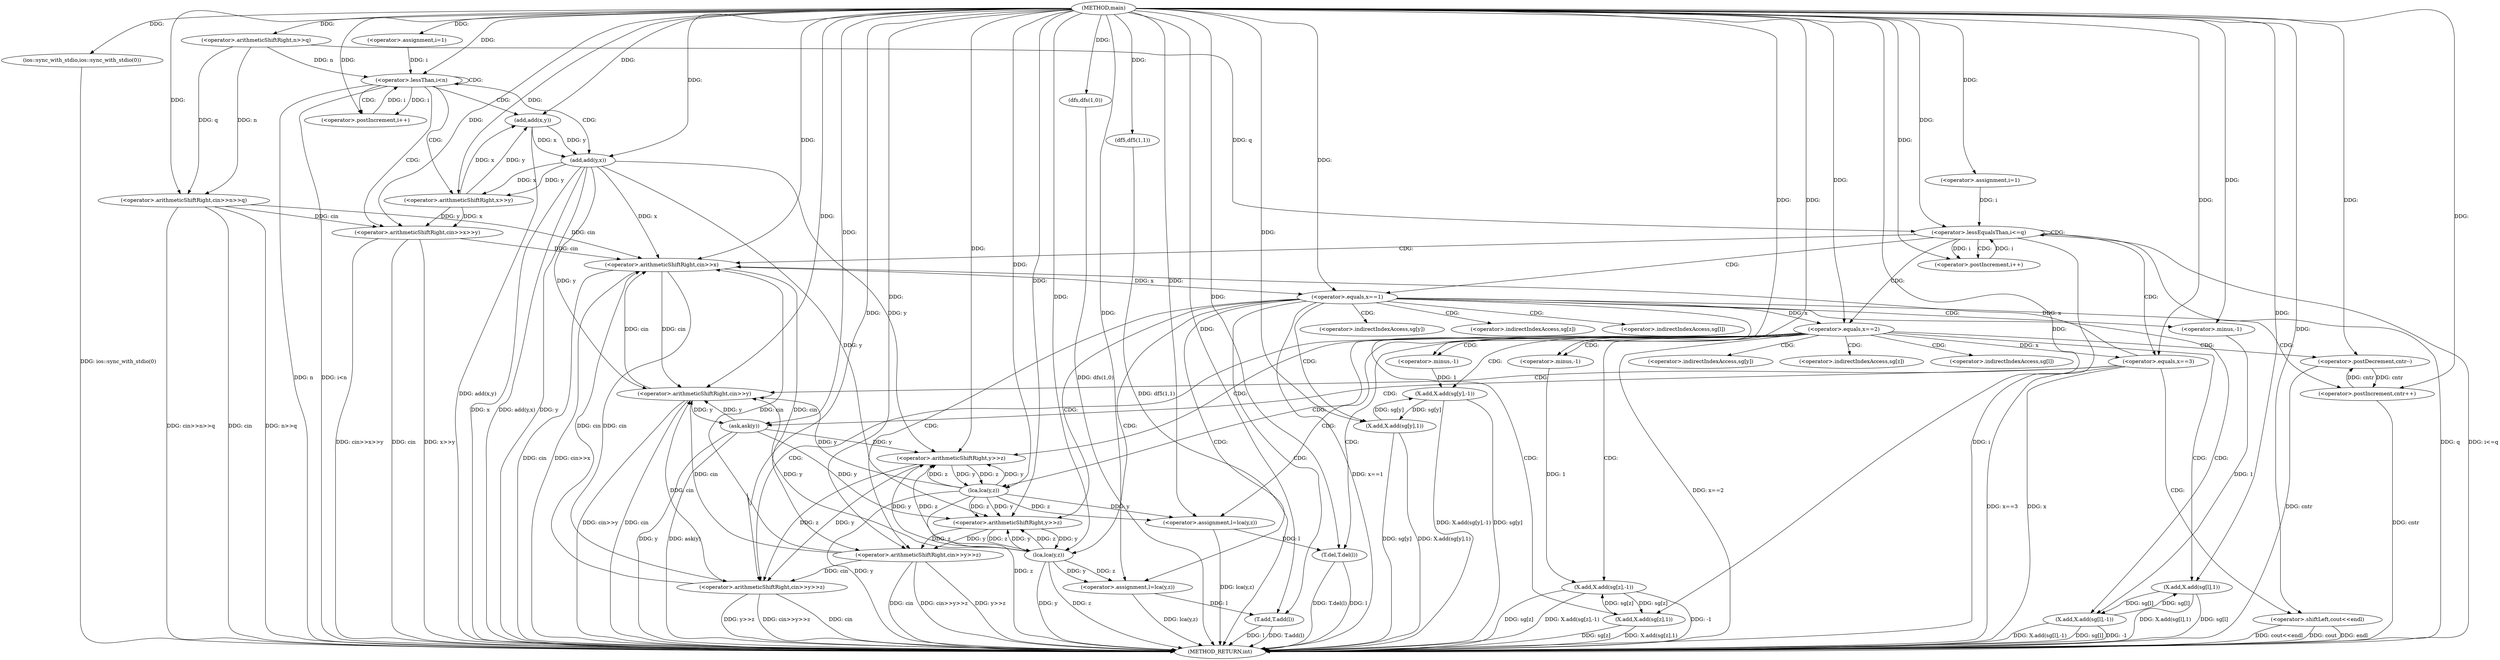 digraph "main" {  
"1000825" [label = "(METHOD,main)" ]
"1000975" [label = "(METHOD_RETURN,int)" ]
"1000827" [label = "(ios::sync_with_stdio,ios::sync_with_stdio(0))" ]
"1000829" [label = "(<operator>.arithmeticShiftRight,cin>>n>>q)" ]
"1000836" [label = "(<operator>.assignment,i=1)" ]
"1000839" [label = "(<operator>.lessThan,i<n)" ]
"1000842" [label = "(<operator>.postIncrement,i++)" ]
"1000860" [label = "(dfs,dfs(1,0))" ]
"1000863" [label = "(df5,df5(1,1))" ]
"1000868" [label = "(<operator>.assignment,i=1)" ]
"1000871" [label = "(<operator>.lessEqualsThan,i<=q)" ]
"1000874" [label = "(<operator>.postIncrement,i++)" ]
"1000831" [label = "(<operator>.arithmeticShiftRight,n>>q)" ]
"1000847" [label = "(<operator>.arithmeticShiftRight,cin>>x>>y)" ]
"1000880" [label = "(<operator>.arithmeticShiftRight,cin>>x)" ]
"1000853" [label = "(add,add(x,y))" ]
"1000856" [label = "(add,add(y,x))" ]
"1000884" [label = "(<operator>.equals,x==1)" ]
"1000923" [label = "(<operator>.equals,x==2)" ]
"1000963" [label = "(<operator>.equals,x==3)" ]
"1000849" [label = "(<operator>.arithmeticShiftRight,x>>y)" ]
"1000888" [label = "(<operator>.arithmeticShiftRight,cin>>y>>z)" ]
"1000894" [label = "(<operator>.assignment,l=lca(y,z))" ]
"1000917" [label = "(T.add,T.add(l))" ]
"1000920" [label = "(<operator>.postIncrement,cntr++)" ]
"1000927" [label = "(<operator>.arithmeticShiftRight,cin>>y>>z)" ]
"1000933" [label = "(<operator>.assignment,l=lca(y,z))" ]
"1000957" [label = "(T.del,T.del(l))" ]
"1000960" [label = "(<operator>.postDecrement,cntr--)" ]
"1000967" [label = "(<operator>.arithmeticShiftRight,cin>>y)" ]
"1000970" [label = "(ask,ask(y))" ]
"1000972" [label = "(<operator>.shiftLeft,cout<<endl)" ]
"1000900" [label = "(X.add,X.add(sg[y],1))" ]
"1000939" [label = "(X.add,X.add(sg[y],-1))" ]
"1000890" [label = "(<operator>.arithmeticShiftRight,y>>z)" ]
"1000896" [label = "(lca,lca(y,z))" ]
"1000906" [label = "(X.add,X.add(sg[z],1))" ]
"1000911" [label = "(X.add,X.add(sg[l],-1))" ]
"1000929" [label = "(<operator>.arithmeticShiftRight,y>>z)" ]
"1000935" [label = "(lca,lca(y,z))" ]
"1000946" [label = "(X.add,X.add(sg[z],-1))" ]
"1000952" [label = "(X.add,X.add(sg[l],1))" ]
"1000943" [label = "(<operator>.minus,-1)" ]
"1000915" [label = "(<operator>.minus,-1)" ]
"1000950" [label = "(<operator>.minus,-1)" ]
"1000901" [label = "(<operator>.indirectIndexAccess,sg[y])" ]
"1000940" [label = "(<operator>.indirectIndexAccess,sg[y])" ]
"1000907" [label = "(<operator>.indirectIndexAccess,sg[z])" ]
"1000912" [label = "(<operator>.indirectIndexAccess,sg[l])" ]
"1000947" [label = "(<operator>.indirectIndexAccess,sg[z])" ]
"1000953" [label = "(<operator>.indirectIndexAccess,sg[l])" ]
  "1000827" -> "1000975"  [ label = "DDG: ios::sync_with_stdio(0)"] 
  "1000829" -> "1000975"  [ label = "DDG: cin"] 
  "1000829" -> "1000975"  [ label = "DDG: n>>q"] 
  "1000829" -> "1000975"  [ label = "DDG: cin>>n>>q"] 
  "1000839" -> "1000975"  [ label = "DDG: n"] 
  "1000839" -> "1000975"  [ label = "DDG: i<n"] 
  "1000860" -> "1000975"  [ label = "DDG: dfs(1,0)"] 
  "1000863" -> "1000975"  [ label = "DDG: df5(1,1)"] 
  "1000871" -> "1000975"  [ label = "DDG: i"] 
  "1000871" -> "1000975"  [ label = "DDG: q"] 
  "1000871" -> "1000975"  [ label = "DDG: i<=q"] 
  "1000880" -> "1000975"  [ label = "DDG: cin"] 
  "1000880" -> "1000975"  [ label = "DDG: cin>>x"] 
  "1000884" -> "1000975"  [ label = "DDG: x==1"] 
  "1000888" -> "1000975"  [ label = "DDG: cin"] 
  "1000888" -> "1000975"  [ label = "DDG: y>>z"] 
  "1000888" -> "1000975"  [ label = "DDG: cin>>y>>z"] 
  "1000896" -> "1000975"  [ label = "DDG: y"] 
  "1000896" -> "1000975"  [ label = "DDG: z"] 
  "1000894" -> "1000975"  [ label = "DDG: lca(y,z)"] 
  "1000900" -> "1000975"  [ label = "DDG: sg[y]"] 
  "1000900" -> "1000975"  [ label = "DDG: X.add(sg[y],1)"] 
  "1000906" -> "1000975"  [ label = "DDG: sg[z]"] 
  "1000906" -> "1000975"  [ label = "DDG: X.add(sg[z],1)"] 
  "1000911" -> "1000975"  [ label = "DDG: sg[l]"] 
  "1000911" -> "1000975"  [ label = "DDG: -1"] 
  "1000911" -> "1000975"  [ label = "DDG: X.add(sg[l],-1)"] 
  "1000917" -> "1000975"  [ label = "DDG: l"] 
  "1000917" -> "1000975"  [ label = "DDG: T.add(l)"] 
  "1000920" -> "1000975"  [ label = "DDG: cntr"] 
  "1000923" -> "1000975"  [ label = "DDG: x==2"] 
  "1000927" -> "1000975"  [ label = "DDG: cin"] 
  "1000927" -> "1000975"  [ label = "DDG: y>>z"] 
  "1000927" -> "1000975"  [ label = "DDG: cin>>y>>z"] 
  "1000935" -> "1000975"  [ label = "DDG: y"] 
  "1000935" -> "1000975"  [ label = "DDG: z"] 
  "1000933" -> "1000975"  [ label = "DDG: lca(y,z)"] 
  "1000939" -> "1000975"  [ label = "DDG: sg[y]"] 
  "1000939" -> "1000975"  [ label = "DDG: X.add(sg[y],-1)"] 
  "1000946" -> "1000975"  [ label = "DDG: sg[z]"] 
  "1000946" -> "1000975"  [ label = "DDG: -1"] 
  "1000946" -> "1000975"  [ label = "DDG: X.add(sg[z],-1)"] 
  "1000952" -> "1000975"  [ label = "DDG: sg[l]"] 
  "1000952" -> "1000975"  [ label = "DDG: X.add(sg[l],1)"] 
  "1000957" -> "1000975"  [ label = "DDG: l"] 
  "1000957" -> "1000975"  [ label = "DDG: T.del(l)"] 
  "1000960" -> "1000975"  [ label = "DDG: cntr"] 
  "1000963" -> "1000975"  [ label = "DDG: x"] 
  "1000963" -> "1000975"  [ label = "DDG: x==3"] 
  "1000967" -> "1000975"  [ label = "DDG: cin"] 
  "1000967" -> "1000975"  [ label = "DDG: cin>>y"] 
  "1000970" -> "1000975"  [ label = "DDG: y"] 
  "1000970" -> "1000975"  [ label = "DDG: ask(y)"] 
  "1000972" -> "1000975"  [ label = "DDG: endl"] 
  "1000972" -> "1000975"  [ label = "DDG: cout<<endl"] 
  "1000847" -> "1000975"  [ label = "DDG: cin"] 
  "1000847" -> "1000975"  [ label = "DDG: x>>y"] 
  "1000847" -> "1000975"  [ label = "DDG: cin>>x>>y"] 
  "1000853" -> "1000975"  [ label = "DDG: add(x,y)"] 
  "1000856" -> "1000975"  [ label = "DDG: y"] 
  "1000856" -> "1000975"  [ label = "DDG: x"] 
  "1000856" -> "1000975"  [ label = "DDG: add(y,x)"] 
  "1000972" -> "1000975"  [ label = "DDG: cout"] 
  "1000825" -> "1000827"  [ label = "DDG: "] 
  "1000825" -> "1000829"  [ label = "DDG: "] 
  "1000831" -> "1000829"  [ label = "DDG: q"] 
  "1000831" -> "1000829"  [ label = "DDG: n"] 
  "1000825" -> "1000836"  [ label = "DDG: "] 
  "1000825" -> "1000868"  [ label = "DDG: "] 
  "1000825" -> "1000831"  [ label = "DDG: "] 
  "1000836" -> "1000839"  [ label = "DDG: i"] 
  "1000842" -> "1000839"  [ label = "DDG: i"] 
  "1000825" -> "1000839"  [ label = "DDG: "] 
  "1000831" -> "1000839"  [ label = "DDG: n"] 
  "1000839" -> "1000842"  [ label = "DDG: i"] 
  "1000825" -> "1000842"  [ label = "DDG: "] 
  "1000825" -> "1000860"  [ label = "DDG: "] 
  "1000825" -> "1000863"  [ label = "DDG: "] 
  "1000868" -> "1000871"  [ label = "DDG: i"] 
  "1000874" -> "1000871"  [ label = "DDG: i"] 
  "1000825" -> "1000871"  [ label = "DDG: "] 
  "1000831" -> "1000871"  [ label = "DDG: q"] 
  "1000871" -> "1000874"  [ label = "DDG: i"] 
  "1000825" -> "1000874"  [ label = "DDG: "] 
  "1000829" -> "1000847"  [ label = "DDG: cin"] 
  "1000825" -> "1000847"  [ label = "DDG: "] 
  "1000849" -> "1000847"  [ label = "DDG: y"] 
  "1000849" -> "1000847"  [ label = "DDG: x"] 
  "1000829" -> "1000880"  [ label = "DDG: cin"] 
  "1000888" -> "1000880"  [ label = "DDG: cin"] 
  "1000927" -> "1000880"  [ label = "DDG: cin"] 
  "1000967" -> "1000880"  [ label = "DDG: cin"] 
  "1000847" -> "1000880"  [ label = "DDG: cin"] 
  "1000825" -> "1000880"  [ label = "DDG: "] 
  "1000963" -> "1000880"  [ label = "DDG: x"] 
  "1000856" -> "1000880"  [ label = "DDG: x"] 
  "1000856" -> "1000849"  [ label = "DDG: x"] 
  "1000825" -> "1000849"  [ label = "DDG: "] 
  "1000856" -> "1000849"  [ label = "DDG: y"] 
  "1000849" -> "1000853"  [ label = "DDG: x"] 
  "1000825" -> "1000853"  [ label = "DDG: "] 
  "1000849" -> "1000853"  [ label = "DDG: y"] 
  "1000853" -> "1000856"  [ label = "DDG: y"] 
  "1000825" -> "1000856"  [ label = "DDG: "] 
  "1000853" -> "1000856"  [ label = "DDG: x"] 
  "1000880" -> "1000884"  [ label = "DDG: x"] 
  "1000825" -> "1000884"  [ label = "DDG: "] 
  "1000896" -> "1000894"  [ label = "DDG: y"] 
  "1000896" -> "1000894"  [ label = "DDG: z"] 
  "1000884" -> "1000923"  [ label = "DDG: x"] 
  "1000825" -> "1000923"  [ label = "DDG: "] 
  "1000935" -> "1000933"  [ label = "DDG: z"] 
  "1000935" -> "1000933"  [ label = "DDG: y"] 
  "1000923" -> "1000963"  [ label = "DDG: x"] 
  "1000825" -> "1000963"  [ label = "DDG: "] 
  "1000880" -> "1000888"  [ label = "DDG: cin"] 
  "1000825" -> "1000888"  [ label = "DDG: "] 
  "1000890" -> "1000888"  [ label = "DDG: y"] 
  "1000890" -> "1000888"  [ label = "DDG: z"] 
  "1000825" -> "1000894"  [ label = "DDG: "] 
  "1000894" -> "1000917"  [ label = "DDG: l"] 
  "1000825" -> "1000917"  [ label = "DDG: "] 
  "1000960" -> "1000920"  [ label = "DDG: cntr"] 
  "1000825" -> "1000920"  [ label = "DDG: "] 
  "1000880" -> "1000927"  [ label = "DDG: cin"] 
  "1000888" -> "1000927"  [ label = "DDG: cin"] 
  "1000825" -> "1000927"  [ label = "DDG: "] 
  "1000929" -> "1000927"  [ label = "DDG: y"] 
  "1000929" -> "1000927"  [ label = "DDG: z"] 
  "1000825" -> "1000933"  [ label = "DDG: "] 
  "1000933" -> "1000957"  [ label = "DDG: l"] 
  "1000825" -> "1000957"  [ label = "DDG: "] 
  "1000920" -> "1000960"  [ label = "DDG: cntr"] 
  "1000825" -> "1000960"  [ label = "DDG: "] 
  "1000880" -> "1000967"  [ label = "DDG: cin"] 
  "1000888" -> "1000967"  [ label = "DDG: cin"] 
  "1000927" -> "1000967"  [ label = "DDG: cin"] 
  "1000825" -> "1000967"  [ label = "DDG: "] 
  "1000896" -> "1000967"  [ label = "DDG: y"] 
  "1000935" -> "1000967"  [ label = "DDG: y"] 
  "1000970" -> "1000967"  [ label = "DDG: y"] 
  "1000856" -> "1000967"  [ label = "DDG: y"] 
  "1000967" -> "1000970"  [ label = "DDG: y"] 
  "1000825" -> "1000970"  [ label = "DDG: "] 
  "1000825" -> "1000972"  [ label = "DDG: "] 
  "1000896" -> "1000890"  [ label = "DDG: y"] 
  "1000935" -> "1000890"  [ label = "DDG: y"] 
  "1000970" -> "1000890"  [ label = "DDG: y"] 
  "1000856" -> "1000890"  [ label = "DDG: y"] 
  "1000825" -> "1000890"  [ label = "DDG: "] 
  "1000896" -> "1000890"  [ label = "DDG: z"] 
  "1000935" -> "1000890"  [ label = "DDG: z"] 
  "1000890" -> "1000896"  [ label = "DDG: y"] 
  "1000825" -> "1000896"  [ label = "DDG: "] 
  "1000890" -> "1000896"  [ label = "DDG: z"] 
  "1000939" -> "1000900"  [ label = "DDG: sg[y]"] 
  "1000825" -> "1000900"  [ label = "DDG: "] 
  "1000896" -> "1000929"  [ label = "DDG: y"] 
  "1000935" -> "1000929"  [ label = "DDG: y"] 
  "1000970" -> "1000929"  [ label = "DDG: y"] 
  "1000856" -> "1000929"  [ label = "DDG: y"] 
  "1000825" -> "1000929"  [ label = "DDG: "] 
  "1000896" -> "1000929"  [ label = "DDG: z"] 
  "1000935" -> "1000929"  [ label = "DDG: z"] 
  "1000929" -> "1000935"  [ label = "DDG: y"] 
  "1000825" -> "1000935"  [ label = "DDG: "] 
  "1000929" -> "1000935"  [ label = "DDG: z"] 
  "1000900" -> "1000939"  [ label = "DDG: sg[y]"] 
  "1000943" -> "1000939"  [ label = "DDG: 1"] 
  "1000946" -> "1000906"  [ label = "DDG: sg[z]"] 
  "1000825" -> "1000906"  [ label = "DDG: "] 
  "1000952" -> "1000911"  [ label = "DDG: sg[l]"] 
  "1000915" -> "1000911"  [ label = "DDG: 1"] 
  "1000825" -> "1000943"  [ label = "DDG: "] 
  "1000906" -> "1000946"  [ label = "DDG: sg[z]"] 
  "1000950" -> "1000946"  [ label = "DDG: 1"] 
  "1000911" -> "1000952"  [ label = "DDG: sg[l]"] 
  "1000825" -> "1000952"  [ label = "DDG: "] 
  "1000825" -> "1000915"  [ label = "DDG: "] 
  "1000825" -> "1000950"  [ label = "DDG: "] 
  "1000839" -> "1000849"  [ label = "CDG: "] 
  "1000839" -> "1000842"  [ label = "CDG: "] 
  "1000839" -> "1000856"  [ label = "CDG: "] 
  "1000839" -> "1000853"  [ label = "CDG: "] 
  "1000839" -> "1000847"  [ label = "CDG: "] 
  "1000839" -> "1000839"  [ label = "CDG: "] 
  "1000871" -> "1000871"  [ label = "CDG: "] 
  "1000871" -> "1000874"  [ label = "CDG: "] 
  "1000871" -> "1000963"  [ label = "CDG: "] 
  "1000871" -> "1000880"  [ label = "CDG: "] 
  "1000871" -> "1000884"  [ label = "CDG: "] 
  "1000871" -> "1000923"  [ label = "CDG: "] 
  "1000884" -> "1000896"  [ label = "CDG: "] 
  "1000884" -> "1000917"  [ label = "CDG: "] 
  "1000884" -> "1000900"  [ label = "CDG: "] 
  "1000884" -> "1000912"  [ label = "CDG: "] 
  "1000884" -> "1000894"  [ label = "CDG: "] 
  "1000884" -> "1000890"  [ label = "CDG: "] 
  "1000884" -> "1000901"  [ label = "CDG: "] 
  "1000884" -> "1000906"  [ label = "CDG: "] 
  "1000884" -> "1000915"  [ label = "CDG: "] 
  "1000884" -> "1000920"  [ label = "CDG: "] 
  "1000884" -> "1000888"  [ label = "CDG: "] 
  "1000884" -> "1000911"  [ label = "CDG: "] 
  "1000884" -> "1000907"  [ label = "CDG: "] 
  "1000923" -> "1000953"  [ label = "CDG: "] 
  "1000923" -> "1000933"  [ label = "CDG: "] 
  "1000923" -> "1000952"  [ label = "CDG: "] 
  "1000923" -> "1000960"  [ label = "CDG: "] 
  "1000923" -> "1000946"  [ label = "CDG: "] 
  "1000923" -> "1000935"  [ label = "CDG: "] 
  "1000923" -> "1000950"  [ label = "CDG: "] 
  "1000923" -> "1000927"  [ label = "CDG: "] 
  "1000923" -> "1000943"  [ label = "CDG: "] 
  "1000923" -> "1000947"  [ label = "CDG: "] 
  "1000923" -> "1000940"  [ label = "CDG: "] 
  "1000923" -> "1000939"  [ label = "CDG: "] 
  "1000923" -> "1000957"  [ label = "CDG: "] 
  "1000923" -> "1000929"  [ label = "CDG: "] 
  "1000963" -> "1000970"  [ label = "CDG: "] 
  "1000963" -> "1000972"  [ label = "CDG: "] 
  "1000963" -> "1000967"  [ label = "CDG: "] 
}
